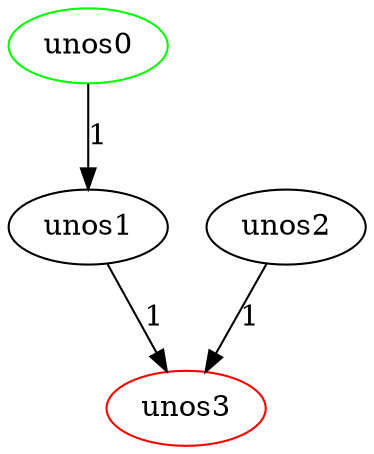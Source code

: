 digraph{
0 [label="unos0"color = "black"];
0->1 [label="1"];
1 [label="unos1"color = "black"];
1->3 [label="1"];
2 [label="unos2"color = "black"];
2->3 [label="1"];
3 [label="unos3"color = "red"];
0 [label = "unos0"color = "green"];
}